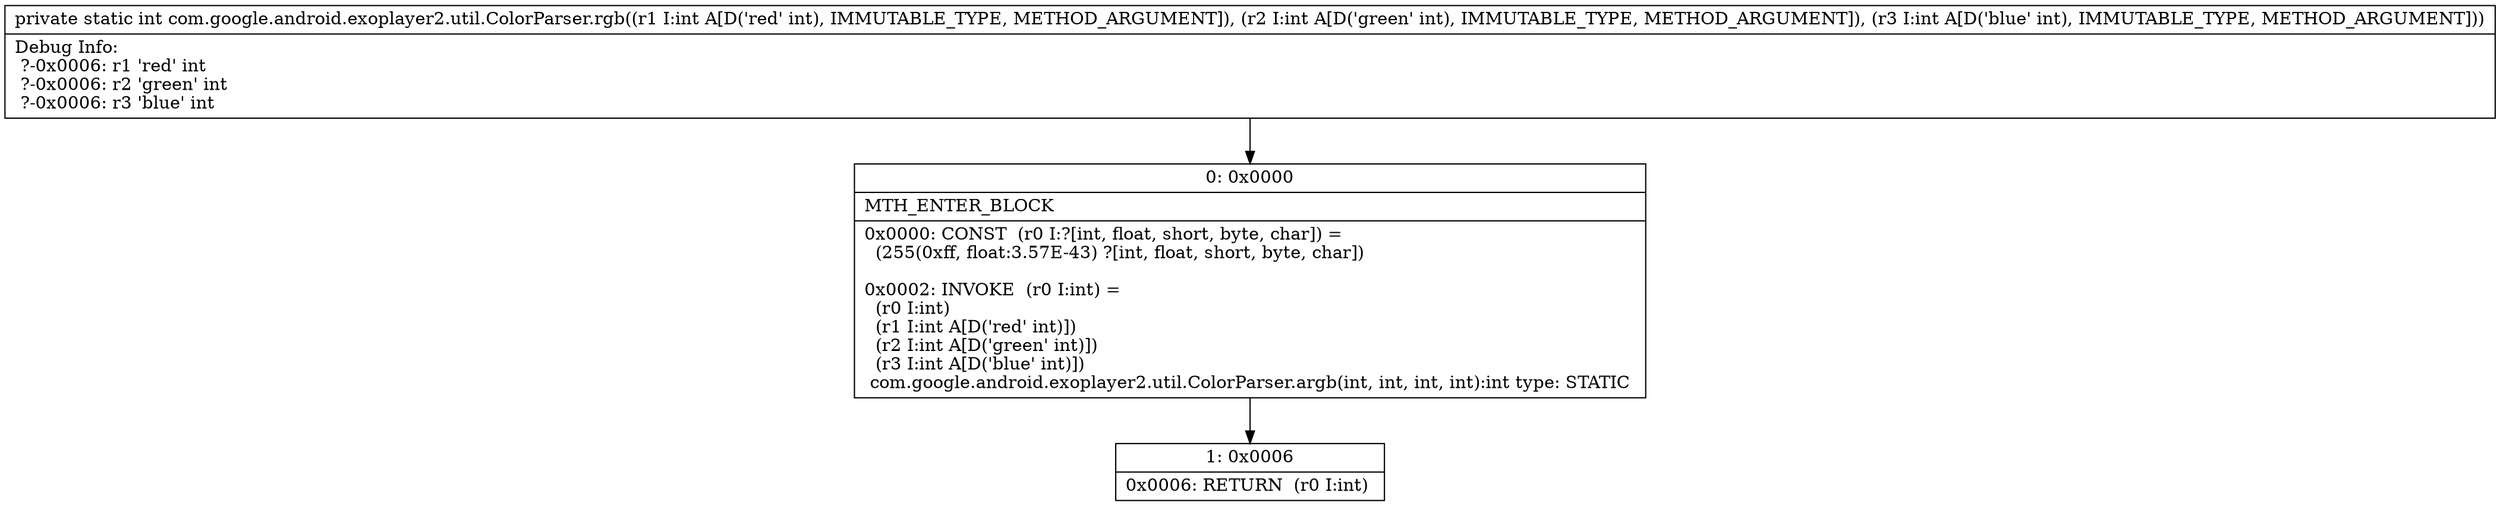 digraph "CFG forcom.google.android.exoplayer2.util.ColorParser.rgb(III)I" {
Node_0 [shape=record,label="{0\:\ 0x0000|MTH_ENTER_BLOCK\l|0x0000: CONST  (r0 I:?[int, float, short, byte, char]) = \l  (255(0xff, float:3.57E\-43) ?[int, float, short, byte, char])\l \l0x0002: INVOKE  (r0 I:int) = \l  (r0 I:int)\l  (r1 I:int A[D('red' int)])\l  (r2 I:int A[D('green' int)])\l  (r3 I:int A[D('blue' int)])\l com.google.android.exoplayer2.util.ColorParser.argb(int, int, int, int):int type: STATIC \l}"];
Node_1 [shape=record,label="{1\:\ 0x0006|0x0006: RETURN  (r0 I:int) \l}"];
MethodNode[shape=record,label="{private static int com.google.android.exoplayer2.util.ColorParser.rgb((r1 I:int A[D('red' int), IMMUTABLE_TYPE, METHOD_ARGUMENT]), (r2 I:int A[D('green' int), IMMUTABLE_TYPE, METHOD_ARGUMENT]), (r3 I:int A[D('blue' int), IMMUTABLE_TYPE, METHOD_ARGUMENT]))  | Debug Info:\l  ?\-0x0006: r1 'red' int\l  ?\-0x0006: r2 'green' int\l  ?\-0x0006: r3 'blue' int\l}"];
MethodNode -> Node_0;
Node_0 -> Node_1;
}


